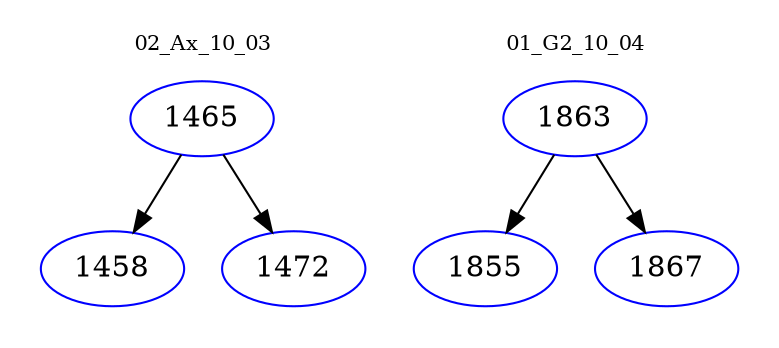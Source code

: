 digraph{
subgraph cluster_0 {
color = white
label = "02_Ax_10_03";
fontsize=10;
T0_1465 [label="1465", color="blue"]
T0_1465 -> T0_1458 [color="black"]
T0_1458 [label="1458", color="blue"]
T0_1465 -> T0_1472 [color="black"]
T0_1472 [label="1472", color="blue"]
}
subgraph cluster_1 {
color = white
label = "01_G2_10_04";
fontsize=10;
T1_1863 [label="1863", color="blue"]
T1_1863 -> T1_1855 [color="black"]
T1_1855 [label="1855", color="blue"]
T1_1863 -> T1_1867 [color="black"]
T1_1867 [label="1867", color="blue"]
}
}
